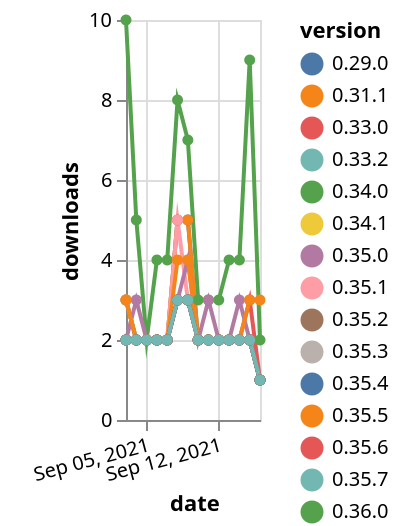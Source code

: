 {"$schema": "https://vega.github.io/schema/vega-lite/v5.json", "description": "A simple bar chart with embedded data.", "data": {"values": [{"date": "2021-09-03", "total": 794, "delta": 2, "version": "0.35.3"}, {"date": "2021-09-04", "total": 796, "delta": 2, "version": "0.35.3"}, {"date": "2021-09-05", "total": 798, "delta": 2, "version": "0.35.3"}, {"date": "2021-09-06", "total": 800, "delta": 2, "version": "0.35.3"}, {"date": "2021-09-07", "total": 802, "delta": 2, "version": "0.35.3"}, {"date": "2021-09-08", "total": 805, "delta": 3, "version": "0.35.3"}, {"date": "2021-09-09", "total": 808, "delta": 3, "version": "0.35.3"}, {"date": "2021-09-10", "total": 810, "delta": 2, "version": "0.35.3"}, {"date": "2021-09-11", "total": 812, "delta": 2, "version": "0.35.3"}, {"date": "2021-09-12", "total": 814, "delta": 2, "version": "0.35.3"}, {"date": "2021-09-13", "total": 816, "delta": 2, "version": "0.35.3"}, {"date": "2021-09-14", "total": 818, "delta": 2, "version": "0.35.3"}, {"date": "2021-09-15", "total": 820, "delta": 2, "version": "0.35.3"}, {"date": "2021-09-16", "total": 821, "delta": 1, "version": "0.35.3"}, {"date": "2021-09-03", "total": 1563, "delta": 2, "version": "0.34.1"}, {"date": "2021-09-04", "total": 1565, "delta": 2, "version": "0.34.1"}, {"date": "2021-09-05", "total": 1567, "delta": 2, "version": "0.34.1"}, {"date": "2021-09-06", "total": 1569, "delta": 2, "version": "0.34.1"}, {"date": "2021-09-07", "total": 1571, "delta": 2, "version": "0.34.1"}, {"date": "2021-09-08", "total": 1574, "delta": 3, "version": "0.34.1"}, {"date": "2021-09-09", "total": 1577, "delta": 3, "version": "0.34.1"}, {"date": "2021-09-10", "total": 1579, "delta": 2, "version": "0.34.1"}, {"date": "2021-09-11", "total": 1581, "delta": 2, "version": "0.34.1"}, {"date": "2021-09-12", "total": 1583, "delta": 2, "version": "0.34.1"}, {"date": "2021-09-13", "total": 1585, "delta": 2, "version": "0.34.1"}, {"date": "2021-09-14", "total": 1587, "delta": 2, "version": "0.34.1"}, {"date": "2021-09-15", "total": 1589, "delta": 2, "version": "0.34.1"}, {"date": "2021-09-16", "total": 1590, "delta": 1, "version": "0.34.1"}, {"date": "2021-09-03", "total": 3790, "delta": 2, "version": "0.29.0"}, {"date": "2021-09-04", "total": 3792, "delta": 2, "version": "0.29.0"}, {"date": "2021-09-05", "total": 3794, "delta": 2, "version": "0.29.0"}, {"date": "2021-09-06", "total": 3796, "delta": 2, "version": "0.29.0"}, {"date": "2021-09-07", "total": 3798, "delta": 2, "version": "0.29.0"}, {"date": "2021-09-08", "total": 3803, "delta": 5, "version": "0.29.0"}, {"date": "2021-09-09", "total": 3808, "delta": 5, "version": "0.29.0"}, {"date": "2021-09-10", "total": 3810, "delta": 2, "version": "0.29.0"}, {"date": "2021-09-11", "total": 3812, "delta": 2, "version": "0.29.0"}, {"date": "2021-09-12", "total": 3814, "delta": 2, "version": "0.29.0"}, {"date": "2021-09-13", "total": 3816, "delta": 2, "version": "0.29.0"}, {"date": "2021-09-14", "total": 3818, "delta": 2, "version": "0.29.0"}, {"date": "2021-09-15", "total": 3820, "delta": 2, "version": "0.29.0"}, {"date": "2021-09-16", "total": 3821, "delta": 1, "version": "0.29.0"}, {"date": "2021-09-03", "total": 85, "delta": 10, "version": "0.36.0"}, {"date": "2021-09-04", "total": 90, "delta": 5, "version": "0.36.0"}, {"date": "2021-09-05", "total": 92, "delta": 2, "version": "0.36.0"}, {"date": "2021-09-06", "total": 96, "delta": 4, "version": "0.36.0"}, {"date": "2021-09-07", "total": 100, "delta": 4, "version": "0.36.0"}, {"date": "2021-09-08", "total": 108, "delta": 8, "version": "0.36.0"}, {"date": "2021-09-09", "total": 115, "delta": 7, "version": "0.36.0"}, {"date": "2021-09-10", "total": 118, "delta": 3, "version": "0.36.0"}, {"date": "2021-09-11", "total": 121, "delta": 3, "version": "0.36.0"}, {"date": "2021-09-12", "total": 124, "delta": 3, "version": "0.36.0"}, {"date": "2021-09-13", "total": 128, "delta": 4, "version": "0.36.0"}, {"date": "2021-09-14", "total": 132, "delta": 4, "version": "0.36.0"}, {"date": "2021-09-15", "total": 141, "delta": 9, "version": "0.36.0"}, {"date": "2021-09-16", "total": 143, "delta": 2, "version": "0.36.0"}, {"date": "2021-09-03", "total": 3264, "delta": 3, "version": "0.31.1"}, {"date": "2021-09-04", "total": 3266, "delta": 2, "version": "0.31.1"}, {"date": "2021-09-05", "total": 3268, "delta": 2, "version": "0.31.1"}, {"date": "2021-09-06", "total": 3270, "delta": 2, "version": "0.31.1"}, {"date": "2021-09-07", "total": 3272, "delta": 2, "version": "0.31.1"}, {"date": "2021-09-08", "total": 3277, "delta": 5, "version": "0.31.1"}, {"date": "2021-09-09", "total": 3282, "delta": 5, "version": "0.31.1"}, {"date": "2021-09-10", "total": 3284, "delta": 2, "version": "0.31.1"}, {"date": "2021-09-11", "total": 3286, "delta": 2, "version": "0.31.1"}, {"date": "2021-09-12", "total": 3288, "delta": 2, "version": "0.31.1"}, {"date": "2021-09-13", "total": 3290, "delta": 2, "version": "0.31.1"}, {"date": "2021-09-14", "total": 3292, "delta": 2, "version": "0.31.1"}, {"date": "2021-09-15", "total": 3294, "delta": 2, "version": "0.31.1"}, {"date": "2021-09-16", "total": 3295, "delta": 1, "version": "0.31.1"}, {"date": "2021-09-03", "total": 2553, "delta": 3, "version": "0.33.0"}, {"date": "2021-09-04", "total": 2555, "delta": 2, "version": "0.33.0"}, {"date": "2021-09-05", "total": 2557, "delta": 2, "version": "0.33.0"}, {"date": "2021-09-06", "total": 2559, "delta": 2, "version": "0.33.0"}, {"date": "2021-09-07", "total": 2561, "delta": 2, "version": "0.33.0"}, {"date": "2021-09-08", "total": 2564, "delta": 3, "version": "0.33.0"}, {"date": "2021-09-09", "total": 2567, "delta": 3, "version": "0.33.0"}, {"date": "2021-09-10", "total": 2569, "delta": 2, "version": "0.33.0"}, {"date": "2021-09-11", "total": 2571, "delta": 2, "version": "0.33.0"}, {"date": "2021-09-12", "total": 2573, "delta": 2, "version": "0.33.0"}, {"date": "2021-09-13", "total": 2575, "delta": 2, "version": "0.33.0"}, {"date": "2021-09-14", "total": 2577, "delta": 2, "version": "0.33.0"}, {"date": "2021-09-15", "total": 2580, "delta": 3, "version": "0.33.0"}, {"date": "2021-09-16", "total": 2581, "delta": 1, "version": "0.33.0"}, {"date": "2021-09-03", "total": 1258, "delta": 2, "version": "0.35.1"}, {"date": "2021-09-04", "total": 1260, "delta": 2, "version": "0.35.1"}, {"date": "2021-09-05", "total": 1262, "delta": 2, "version": "0.35.1"}, {"date": "2021-09-06", "total": 1264, "delta": 2, "version": "0.35.1"}, {"date": "2021-09-07", "total": 1266, "delta": 2, "version": "0.35.1"}, {"date": "2021-09-08", "total": 1271, "delta": 5, "version": "0.35.1"}, {"date": "2021-09-09", "total": 1274, "delta": 3, "version": "0.35.1"}, {"date": "2021-09-10", "total": 1276, "delta": 2, "version": "0.35.1"}, {"date": "2021-09-11", "total": 1278, "delta": 2, "version": "0.35.1"}, {"date": "2021-09-12", "total": 1280, "delta": 2, "version": "0.35.1"}, {"date": "2021-09-13", "total": 1282, "delta": 2, "version": "0.35.1"}, {"date": "2021-09-14", "total": 1284, "delta": 2, "version": "0.35.1"}, {"date": "2021-09-15", "total": 1286, "delta": 2, "version": "0.35.1"}, {"date": "2021-09-16", "total": 1287, "delta": 1, "version": "0.35.1"}, {"date": "2021-09-03", "total": 389, "delta": 3, "version": "0.35.7"}, {"date": "2021-09-04", "total": 391, "delta": 2, "version": "0.35.7"}, {"date": "2021-09-05", "total": 393, "delta": 2, "version": "0.35.7"}, {"date": "2021-09-06", "total": 395, "delta": 2, "version": "0.35.7"}, {"date": "2021-09-07", "total": 397, "delta": 2, "version": "0.35.7"}, {"date": "2021-09-08", "total": 400, "delta": 3, "version": "0.35.7"}, {"date": "2021-09-09", "total": 403, "delta": 3, "version": "0.35.7"}, {"date": "2021-09-10", "total": 405, "delta": 2, "version": "0.35.7"}, {"date": "2021-09-11", "total": 407, "delta": 2, "version": "0.35.7"}, {"date": "2021-09-12", "total": 409, "delta": 2, "version": "0.35.7"}, {"date": "2021-09-13", "total": 411, "delta": 2, "version": "0.35.7"}, {"date": "2021-09-14", "total": 413, "delta": 2, "version": "0.35.7"}, {"date": "2021-09-15", "total": 415, "delta": 2, "version": "0.35.7"}, {"date": "2021-09-16", "total": 416, "delta": 1, "version": "0.35.7"}, {"date": "2021-09-03", "total": 1703, "delta": 2, "version": "0.35.0"}, {"date": "2021-09-04", "total": 1706, "delta": 3, "version": "0.35.0"}, {"date": "2021-09-05", "total": 1708, "delta": 2, "version": "0.35.0"}, {"date": "2021-09-06", "total": 1710, "delta": 2, "version": "0.35.0"}, {"date": "2021-09-07", "total": 1712, "delta": 2, "version": "0.35.0"}, {"date": "2021-09-08", "total": 1715, "delta": 3, "version": "0.35.0"}, {"date": "2021-09-09", "total": 1719, "delta": 4, "version": "0.35.0"}, {"date": "2021-09-10", "total": 1721, "delta": 2, "version": "0.35.0"}, {"date": "2021-09-11", "total": 1724, "delta": 3, "version": "0.35.0"}, {"date": "2021-09-12", "total": 1726, "delta": 2, "version": "0.35.0"}, {"date": "2021-09-13", "total": 1728, "delta": 2, "version": "0.35.0"}, {"date": "2021-09-14", "total": 1731, "delta": 3, "version": "0.35.0"}, {"date": "2021-09-15", "total": 1733, "delta": 2, "version": "0.35.0"}, {"date": "2021-09-16", "total": 1734, "delta": 1, "version": "0.35.0"}, {"date": "2021-09-03", "total": 1057, "delta": 3, "version": "0.35.5"}, {"date": "2021-09-04", "total": 1059, "delta": 2, "version": "0.35.5"}, {"date": "2021-09-05", "total": 1061, "delta": 2, "version": "0.35.5"}, {"date": "2021-09-06", "total": 1063, "delta": 2, "version": "0.35.5"}, {"date": "2021-09-07", "total": 1065, "delta": 2, "version": "0.35.5"}, {"date": "2021-09-08", "total": 1069, "delta": 4, "version": "0.35.5"}, {"date": "2021-09-09", "total": 1073, "delta": 4, "version": "0.35.5"}, {"date": "2021-09-10", "total": 1075, "delta": 2, "version": "0.35.5"}, {"date": "2021-09-11", "total": 1077, "delta": 2, "version": "0.35.5"}, {"date": "2021-09-12", "total": 1079, "delta": 2, "version": "0.35.5"}, {"date": "2021-09-13", "total": 1081, "delta": 2, "version": "0.35.5"}, {"date": "2021-09-14", "total": 1083, "delta": 2, "version": "0.35.5"}, {"date": "2021-09-15", "total": 1086, "delta": 3, "version": "0.35.5"}, {"date": "2021-09-16", "total": 1089, "delta": 3, "version": "0.35.5"}, {"date": "2021-09-03", "total": 874, "delta": 2, "version": "0.35.2"}, {"date": "2021-09-04", "total": 876, "delta": 2, "version": "0.35.2"}, {"date": "2021-09-05", "total": 878, "delta": 2, "version": "0.35.2"}, {"date": "2021-09-06", "total": 880, "delta": 2, "version": "0.35.2"}, {"date": "2021-09-07", "total": 882, "delta": 2, "version": "0.35.2"}, {"date": "2021-09-08", "total": 885, "delta": 3, "version": "0.35.2"}, {"date": "2021-09-09", "total": 888, "delta": 3, "version": "0.35.2"}, {"date": "2021-09-10", "total": 890, "delta": 2, "version": "0.35.2"}, {"date": "2021-09-11", "total": 892, "delta": 2, "version": "0.35.2"}, {"date": "2021-09-12", "total": 894, "delta": 2, "version": "0.35.2"}, {"date": "2021-09-13", "total": 896, "delta": 2, "version": "0.35.2"}, {"date": "2021-09-14", "total": 898, "delta": 2, "version": "0.35.2"}, {"date": "2021-09-15", "total": 900, "delta": 2, "version": "0.35.2"}, {"date": "2021-09-16", "total": 901, "delta": 1, "version": "0.35.2"}, {"date": "2021-09-03", "total": 1815, "delta": 2, "version": "0.34.0"}, {"date": "2021-09-04", "total": 1817, "delta": 2, "version": "0.34.0"}, {"date": "2021-09-05", "total": 1819, "delta": 2, "version": "0.34.0"}, {"date": "2021-09-06", "total": 1821, "delta": 2, "version": "0.34.0"}, {"date": "2021-09-07", "total": 1823, "delta": 2, "version": "0.34.0"}, {"date": "2021-09-08", "total": 1826, "delta": 3, "version": "0.34.0"}, {"date": "2021-09-09", "total": 1829, "delta": 3, "version": "0.34.0"}, {"date": "2021-09-10", "total": 1831, "delta": 2, "version": "0.34.0"}, {"date": "2021-09-11", "total": 1833, "delta": 2, "version": "0.34.0"}, {"date": "2021-09-12", "total": 1835, "delta": 2, "version": "0.34.0"}, {"date": "2021-09-13", "total": 1837, "delta": 2, "version": "0.34.0"}, {"date": "2021-09-14", "total": 1839, "delta": 2, "version": "0.34.0"}, {"date": "2021-09-15", "total": 1841, "delta": 2, "version": "0.34.0"}, {"date": "2021-09-16", "total": 1842, "delta": 1, "version": "0.34.0"}, {"date": "2021-09-03", "total": 823, "delta": 2, "version": "0.35.4"}, {"date": "2021-09-04", "total": 825, "delta": 2, "version": "0.35.4"}, {"date": "2021-09-05", "total": 827, "delta": 2, "version": "0.35.4"}, {"date": "2021-09-06", "total": 829, "delta": 2, "version": "0.35.4"}, {"date": "2021-09-07", "total": 831, "delta": 2, "version": "0.35.4"}, {"date": "2021-09-08", "total": 834, "delta": 3, "version": "0.35.4"}, {"date": "2021-09-09", "total": 837, "delta": 3, "version": "0.35.4"}, {"date": "2021-09-10", "total": 839, "delta": 2, "version": "0.35.4"}, {"date": "2021-09-11", "total": 841, "delta": 2, "version": "0.35.4"}, {"date": "2021-09-12", "total": 843, "delta": 2, "version": "0.35.4"}, {"date": "2021-09-13", "total": 845, "delta": 2, "version": "0.35.4"}, {"date": "2021-09-14", "total": 847, "delta": 2, "version": "0.35.4"}, {"date": "2021-09-15", "total": 849, "delta": 2, "version": "0.35.4"}, {"date": "2021-09-16", "total": 850, "delta": 1, "version": "0.35.4"}, {"date": "2021-09-03", "total": 311, "delta": 2, "version": "0.35.6"}, {"date": "2021-09-04", "total": 313, "delta": 2, "version": "0.35.6"}, {"date": "2021-09-05", "total": 315, "delta": 2, "version": "0.35.6"}, {"date": "2021-09-06", "total": 317, "delta": 2, "version": "0.35.6"}, {"date": "2021-09-07", "total": 319, "delta": 2, "version": "0.35.6"}, {"date": "2021-09-08", "total": 322, "delta": 3, "version": "0.35.6"}, {"date": "2021-09-09", "total": 325, "delta": 3, "version": "0.35.6"}, {"date": "2021-09-10", "total": 327, "delta": 2, "version": "0.35.6"}, {"date": "2021-09-11", "total": 329, "delta": 2, "version": "0.35.6"}, {"date": "2021-09-12", "total": 331, "delta": 2, "version": "0.35.6"}, {"date": "2021-09-13", "total": 333, "delta": 2, "version": "0.35.6"}, {"date": "2021-09-14", "total": 335, "delta": 2, "version": "0.35.6"}, {"date": "2021-09-15", "total": 337, "delta": 2, "version": "0.35.6"}, {"date": "2021-09-16", "total": 338, "delta": 1, "version": "0.35.6"}, {"date": "2021-09-03", "total": 1618, "delta": 2, "version": "0.33.2"}, {"date": "2021-09-04", "total": 1620, "delta": 2, "version": "0.33.2"}, {"date": "2021-09-05", "total": 1622, "delta": 2, "version": "0.33.2"}, {"date": "2021-09-06", "total": 1624, "delta": 2, "version": "0.33.2"}, {"date": "2021-09-07", "total": 1626, "delta": 2, "version": "0.33.2"}, {"date": "2021-09-08", "total": 1629, "delta": 3, "version": "0.33.2"}, {"date": "2021-09-09", "total": 1632, "delta": 3, "version": "0.33.2"}, {"date": "2021-09-10", "total": 1634, "delta": 2, "version": "0.33.2"}, {"date": "2021-09-11", "total": 1636, "delta": 2, "version": "0.33.2"}, {"date": "2021-09-12", "total": 1638, "delta": 2, "version": "0.33.2"}, {"date": "2021-09-13", "total": 1640, "delta": 2, "version": "0.33.2"}, {"date": "2021-09-14", "total": 1642, "delta": 2, "version": "0.33.2"}, {"date": "2021-09-15", "total": 1644, "delta": 2, "version": "0.33.2"}, {"date": "2021-09-16", "total": 1645, "delta": 1, "version": "0.33.2"}]}, "width": "container", "mark": {"type": "line", "point": {"filled": true}}, "encoding": {"x": {"field": "date", "type": "temporal", "timeUnit": "yearmonthdate", "title": "date", "axis": {"labelAngle": -15}}, "y": {"field": "delta", "type": "quantitative", "title": "downloads"}, "color": {"field": "version", "type": "nominal"}, "tooltip": {"field": "delta"}}}